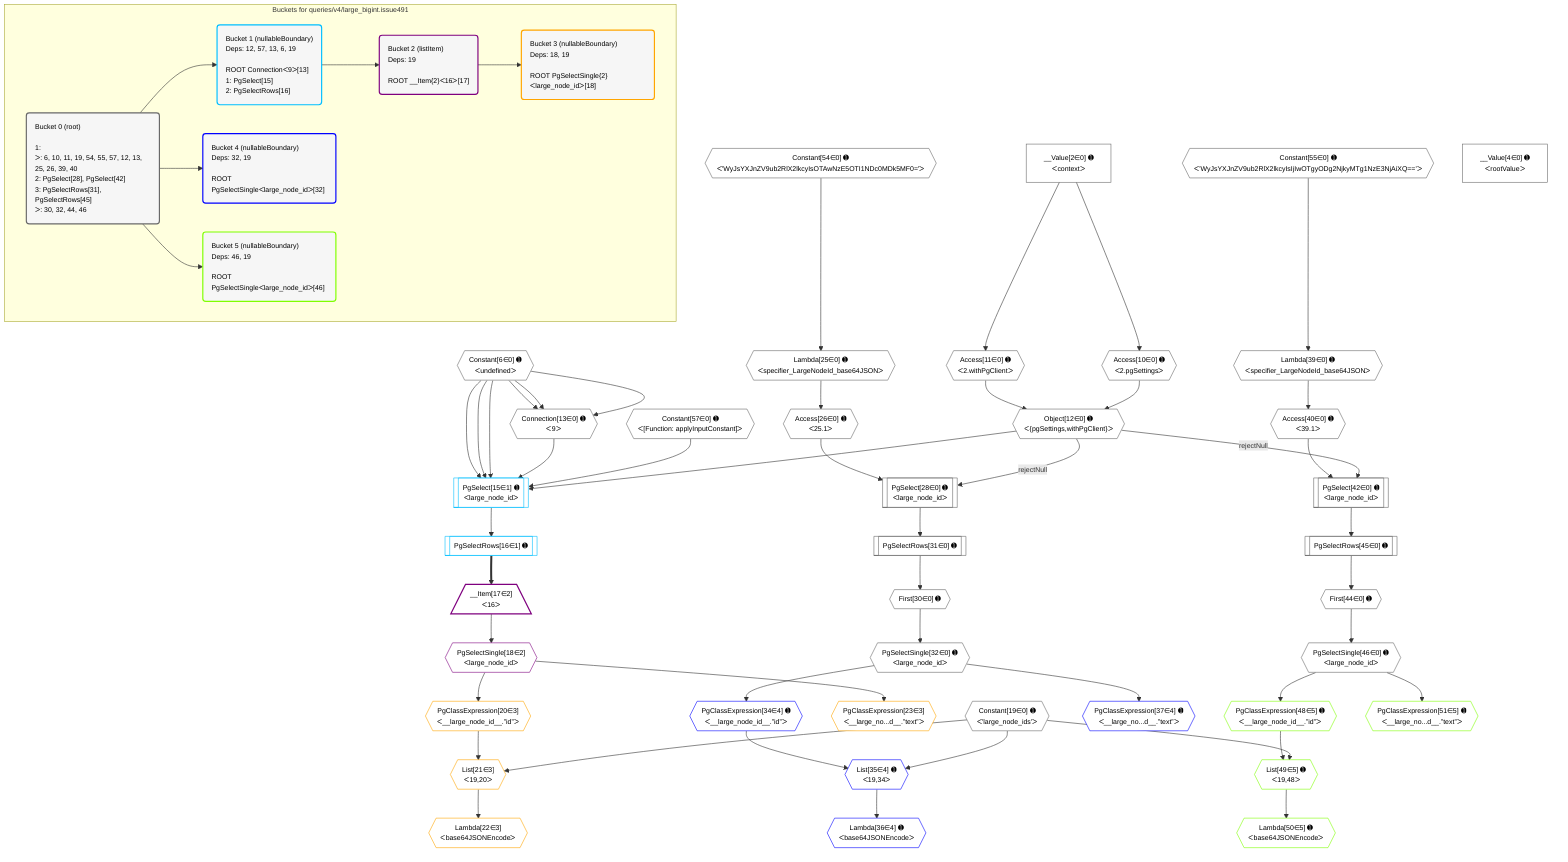 %%{init: {'themeVariables': { 'fontSize': '12px'}}}%%
graph TD
    classDef path fill:#eee,stroke:#000,color:#000
    classDef plan fill:#fff,stroke-width:1px,color:#000
    classDef itemplan fill:#fff,stroke-width:2px,color:#000
    classDef unbatchedplan fill:#dff,stroke-width:1px,color:#000
    classDef sideeffectplan fill:#fcc,stroke-width:2px,color:#000
    classDef bucket fill:#f6f6f6,color:#000,stroke-width:2px,text-align:left


    %% plan dependencies
    Connection13{{"Connection[13∈0] ➊<br />ᐸ9ᐳ"}}:::plan
    Constant6{{"Constant[6∈0] ➊<br />ᐸundefinedᐳ"}}:::plan
    Constant6 & Constant6 & Constant6 --> Connection13
    Object12{{"Object[12∈0] ➊<br />ᐸ{pgSettings,withPgClient}ᐳ"}}:::plan
    Access10{{"Access[10∈0] ➊<br />ᐸ2.pgSettingsᐳ"}}:::plan
    Access11{{"Access[11∈0] ➊<br />ᐸ2.withPgClientᐳ"}}:::plan
    Access10 & Access11 --> Object12
    PgSelect28[["PgSelect[28∈0] ➊<br />ᐸlarge_node_idᐳ"]]:::plan
    Access26{{"Access[26∈0] ➊<br />ᐸ25.1ᐳ"}}:::plan
    Object12 -->|rejectNull| PgSelect28
    Access26 --> PgSelect28
    PgSelect42[["PgSelect[42∈0] ➊<br />ᐸlarge_node_idᐳ"]]:::plan
    Access40{{"Access[40∈0] ➊<br />ᐸ39.1ᐳ"}}:::plan
    Object12 -->|rejectNull| PgSelect42
    Access40 --> PgSelect42
    __Value2["__Value[2∈0] ➊<br />ᐸcontextᐳ"]:::plan
    __Value2 --> Access10
    __Value2 --> Access11
    Lambda25{{"Lambda[25∈0] ➊<br />ᐸspecifier_LargeNodeId_base64JSONᐳ"}}:::plan
    Constant54{{"Constant[54∈0] ➊<br />ᐸ'WyJsYXJnZV9ub2RlX2lkcyIsOTAwNzE5OTI1NDc0MDk5MF0='ᐳ"}}:::plan
    Constant54 --> Lambda25
    Lambda25 --> Access26
    First30{{"First[30∈0] ➊"}}:::plan
    PgSelectRows31[["PgSelectRows[31∈0] ➊"]]:::plan
    PgSelectRows31 --> First30
    PgSelect28 --> PgSelectRows31
    PgSelectSingle32{{"PgSelectSingle[32∈0] ➊<br />ᐸlarge_node_idᐳ"}}:::plan
    First30 --> PgSelectSingle32
    Lambda39{{"Lambda[39∈0] ➊<br />ᐸspecifier_LargeNodeId_base64JSONᐳ"}}:::plan
    Constant55{{"Constant[55∈0] ➊<br />ᐸ'WyJsYXJnZV9ub2RlX2lkcyIsIjIwOTgyODg2NjkyMTg1NzE3NjAiXQ=='ᐳ"}}:::plan
    Constant55 --> Lambda39
    Lambda39 --> Access40
    First44{{"First[44∈0] ➊"}}:::plan
    PgSelectRows45[["PgSelectRows[45∈0] ➊"]]:::plan
    PgSelectRows45 --> First44
    PgSelect42 --> PgSelectRows45
    PgSelectSingle46{{"PgSelectSingle[46∈0] ➊<br />ᐸlarge_node_idᐳ"}}:::plan
    First44 --> PgSelectSingle46
    __Value4["__Value[4∈0] ➊<br />ᐸrootValueᐳ"]:::plan
    Constant19{{"Constant[19∈0] ➊<br />ᐸ'large_node_ids'ᐳ"}}:::plan
    Constant57{{"Constant[57∈0] ➊<br />ᐸ[Function: applyInputConstant]ᐳ"}}:::plan
    PgSelect15[["PgSelect[15∈1] ➊<br />ᐸlarge_node_idᐳ"]]:::plan
    Object12 & Constant57 & Connection13 & Constant6 & Constant6 & Constant6 --> PgSelect15
    PgSelectRows16[["PgSelectRows[16∈1] ➊"]]:::plan
    PgSelect15 --> PgSelectRows16
    __Item17[/"__Item[17∈2]<br />ᐸ16ᐳ"\]:::itemplan
    PgSelectRows16 ==> __Item17
    PgSelectSingle18{{"PgSelectSingle[18∈2]<br />ᐸlarge_node_idᐳ"}}:::plan
    __Item17 --> PgSelectSingle18
    List21{{"List[21∈3]<br />ᐸ19,20ᐳ"}}:::plan
    PgClassExpression20{{"PgClassExpression[20∈3]<br />ᐸ__large_node_id__.”id”ᐳ"}}:::plan
    Constant19 & PgClassExpression20 --> List21
    PgSelectSingle18 --> PgClassExpression20
    Lambda22{{"Lambda[22∈3]<br />ᐸbase64JSONEncodeᐳ"}}:::plan
    List21 --> Lambda22
    PgClassExpression23{{"PgClassExpression[23∈3]<br />ᐸ__large_no...d__.”text”ᐳ"}}:::plan
    PgSelectSingle18 --> PgClassExpression23
    List35{{"List[35∈4] ➊<br />ᐸ19,34ᐳ"}}:::plan
    PgClassExpression34{{"PgClassExpression[34∈4] ➊<br />ᐸ__large_node_id__.”id”ᐳ"}}:::plan
    Constant19 & PgClassExpression34 --> List35
    PgSelectSingle32 --> PgClassExpression34
    Lambda36{{"Lambda[36∈4] ➊<br />ᐸbase64JSONEncodeᐳ"}}:::plan
    List35 --> Lambda36
    PgClassExpression37{{"PgClassExpression[37∈4] ➊<br />ᐸ__large_no...d__.”text”ᐳ"}}:::plan
    PgSelectSingle32 --> PgClassExpression37
    List49{{"List[49∈5] ➊<br />ᐸ19,48ᐳ"}}:::plan
    PgClassExpression48{{"PgClassExpression[48∈5] ➊<br />ᐸ__large_node_id__.”id”ᐳ"}}:::plan
    Constant19 & PgClassExpression48 --> List49
    PgSelectSingle46 --> PgClassExpression48
    Lambda50{{"Lambda[50∈5] ➊<br />ᐸbase64JSONEncodeᐳ"}}:::plan
    List49 --> Lambda50
    PgClassExpression51{{"PgClassExpression[51∈5] ➊<br />ᐸ__large_no...d__.”text”ᐳ"}}:::plan
    PgSelectSingle46 --> PgClassExpression51

    %% define steps

    subgraph "Buckets for queries/v4/large_bigint.issue491"
    Bucket0("Bucket 0 (root)<br /><br />1: <br />ᐳ: 6, 10, 11, 19, 54, 55, 57, 12, 13, 25, 26, 39, 40<br />2: PgSelect[28], PgSelect[42]<br />3: PgSelectRows[31], PgSelectRows[45]<br />ᐳ: 30, 32, 44, 46"):::bucket
    classDef bucket0 stroke:#696969
    class Bucket0,__Value2,__Value4,Constant6,Access10,Access11,Object12,Connection13,Constant19,Lambda25,Access26,PgSelect28,First30,PgSelectRows31,PgSelectSingle32,Lambda39,Access40,PgSelect42,First44,PgSelectRows45,PgSelectSingle46,Constant54,Constant55,Constant57 bucket0
    Bucket1("Bucket 1 (nullableBoundary)<br />Deps: 12, 57, 13, 6, 19<br /><br />ROOT Connectionᐸ9ᐳ[13]<br />1: PgSelect[15]<br />2: PgSelectRows[16]"):::bucket
    classDef bucket1 stroke:#00bfff
    class Bucket1,PgSelect15,PgSelectRows16 bucket1
    Bucket2("Bucket 2 (listItem)<br />Deps: 19<br /><br />ROOT __Item{2}ᐸ16ᐳ[17]"):::bucket
    classDef bucket2 stroke:#7f007f
    class Bucket2,__Item17,PgSelectSingle18 bucket2
    Bucket3("Bucket 3 (nullableBoundary)<br />Deps: 18, 19<br /><br />ROOT PgSelectSingle{2}ᐸlarge_node_idᐳ[18]"):::bucket
    classDef bucket3 stroke:#ffa500
    class Bucket3,PgClassExpression20,List21,Lambda22,PgClassExpression23 bucket3
    Bucket4("Bucket 4 (nullableBoundary)<br />Deps: 32, 19<br /><br />ROOT PgSelectSingleᐸlarge_node_idᐳ[32]"):::bucket
    classDef bucket4 stroke:#0000ff
    class Bucket4,PgClassExpression34,List35,Lambda36,PgClassExpression37 bucket4
    Bucket5("Bucket 5 (nullableBoundary)<br />Deps: 46, 19<br /><br />ROOT PgSelectSingleᐸlarge_node_idᐳ[46]"):::bucket
    classDef bucket5 stroke:#7fff00
    class Bucket5,PgClassExpression48,List49,Lambda50,PgClassExpression51 bucket5
    Bucket0 --> Bucket1 & Bucket4 & Bucket5
    Bucket1 --> Bucket2
    Bucket2 --> Bucket3
    end